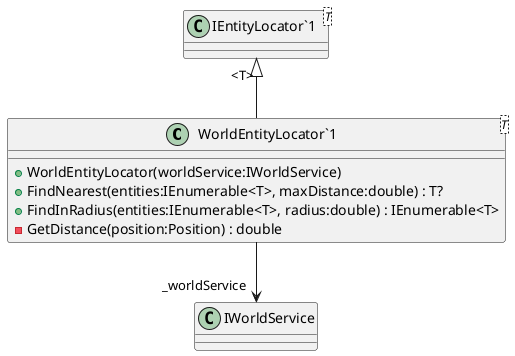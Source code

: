@startuml
class "WorldEntityLocator`1"<T> {
    + WorldEntityLocator(worldService:IWorldService)
    + FindNearest(entities:IEnumerable<T>, maxDistance:double) : T?
    + FindInRadius(entities:IEnumerable<T>, radius:double) : IEnumerable<T>
    - GetDistance(position:Position) : double
}
class "IEntityLocator`1"<T> {
}
"IEntityLocator`1" "<T>" <|-- "WorldEntityLocator`1"
"WorldEntityLocator`1" --> "_worldService" IWorldService
@enduml
